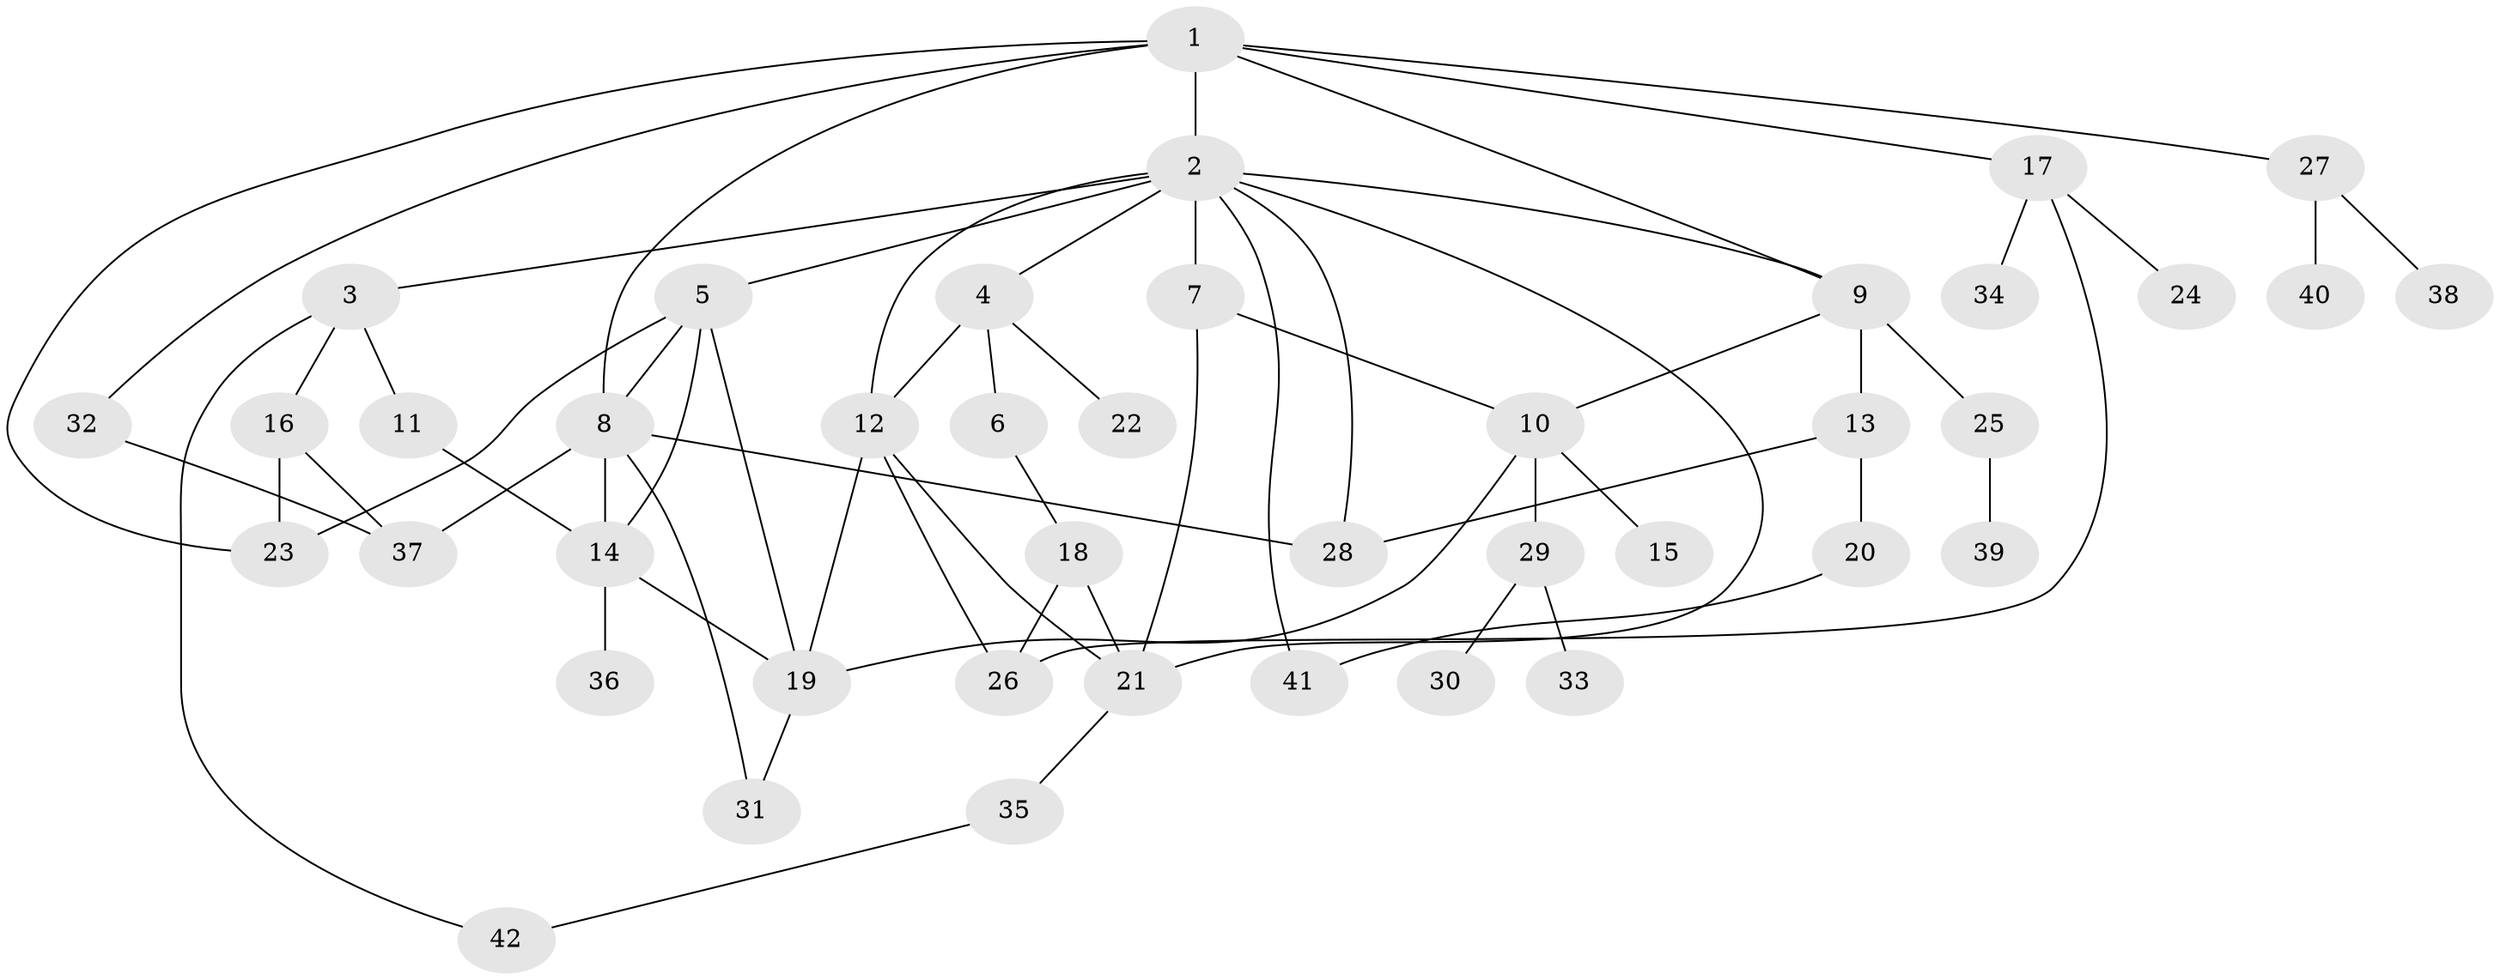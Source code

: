 // original degree distribution, {8: 0.012048192771084338, 11: 0.012048192771084338, 4: 0.12048192771084337, 5: 0.08433734939759036, 2: 0.3132530120481928, 3: 0.1686746987951807, 1: 0.2891566265060241}
// Generated by graph-tools (version 1.1) at 2025/34/03/09/25 02:34:24]
// undirected, 42 vertices, 64 edges
graph export_dot {
graph [start="1"]
  node [color=gray90,style=filled];
  1;
  2;
  3;
  4;
  5;
  6;
  7;
  8;
  9;
  10;
  11;
  12;
  13;
  14;
  15;
  16;
  17;
  18;
  19;
  20;
  21;
  22;
  23;
  24;
  25;
  26;
  27;
  28;
  29;
  30;
  31;
  32;
  33;
  34;
  35;
  36;
  37;
  38;
  39;
  40;
  41;
  42;
  1 -- 2 [weight=1.0];
  1 -- 8 [weight=1.0];
  1 -- 9 [weight=1.0];
  1 -- 17 [weight=1.0];
  1 -- 23 [weight=1.0];
  1 -- 27 [weight=1.0];
  1 -- 32 [weight=1.0];
  2 -- 3 [weight=1.0];
  2 -- 4 [weight=1.0];
  2 -- 5 [weight=1.0];
  2 -- 7 [weight=1.0];
  2 -- 9 [weight=1.0];
  2 -- 12 [weight=1.0];
  2 -- 21 [weight=1.0];
  2 -- 28 [weight=1.0];
  2 -- 41 [weight=1.0];
  3 -- 11 [weight=1.0];
  3 -- 16 [weight=1.0];
  3 -- 42 [weight=1.0];
  4 -- 6 [weight=1.0];
  4 -- 12 [weight=3.0];
  4 -- 22 [weight=1.0];
  5 -- 8 [weight=1.0];
  5 -- 14 [weight=1.0];
  5 -- 19 [weight=1.0];
  5 -- 23 [weight=2.0];
  6 -- 18 [weight=1.0];
  7 -- 10 [weight=1.0];
  7 -- 21 [weight=1.0];
  8 -- 14 [weight=1.0];
  8 -- 28 [weight=1.0];
  8 -- 31 [weight=1.0];
  8 -- 37 [weight=1.0];
  9 -- 10 [weight=1.0];
  9 -- 13 [weight=1.0];
  9 -- 25 [weight=1.0];
  10 -- 15 [weight=1.0];
  10 -- 19 [weight=1.0];
  10 -- 29 [weight=1.0];
  11 -- 14 [weight=1.0];
  12 -- 19 [weight=1.0];
  12 -- 21 [weight=1.0];
  12 -- 26 [weight=1.0];
  13 -- 20 [weight=3.0];
  13 -- 28 [weight=1.0];
  14 -- 19 [weight=1.0];
  14 -- 36 [weight=1.0];
  16 -- 23 [weight=1.0];
  16 -- 37 [weight=1.0];
  17 -- 24 [weight=1.0];
  17 -- 26 [weight=1.0];
  17 -- 34 [weight=1.0];
  18 -- 21 [weight=1.0];
  18 -- 26 [weight=1.0];
  19 -- 31 [weight=1.0];
  20 -- 41 [weight=1.0];
  21 -- 35 [weight=1.0];
  25 -- 39 [weight=1.0];
  27 -- 38 [weight=1.0];
  27 -- 40 [weight=1.0];
  29 -- 30 [weight=1.0];
  29 -- 33 [weight=1.0];
  32 -- 37 [weight=2.0];
  35 -- 42 [weight=1.0];
}
